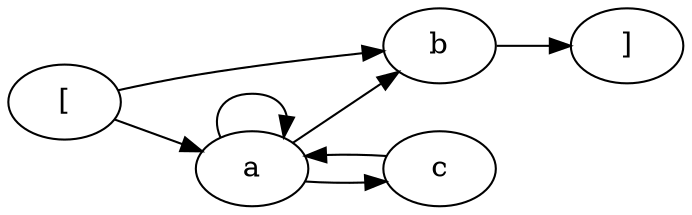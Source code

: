 digraph G {
rankdir = LR
label = "";
esg0_vertex0 -> esg0_vertex1;
esg0_vertex0 -> esg0_vertex2;
esg0_vertex2 -> esg0_vertex4;
esg0_vertex1 -> esg0_vertex1;
esg0_vertex1 -> esg0_vertex2;
esg0_vertex1 -> esg0_vertex3;
esg0_vertex3 -> esg0_vertex1;
esg0_vertex0 [label = "["]
esg0_vertex1 [label = "a"]
esg0_vertex2 [label = "b"]
esg0_vertex4 [label = "]"]
esg0_vertex3 [label = "c"]
}
